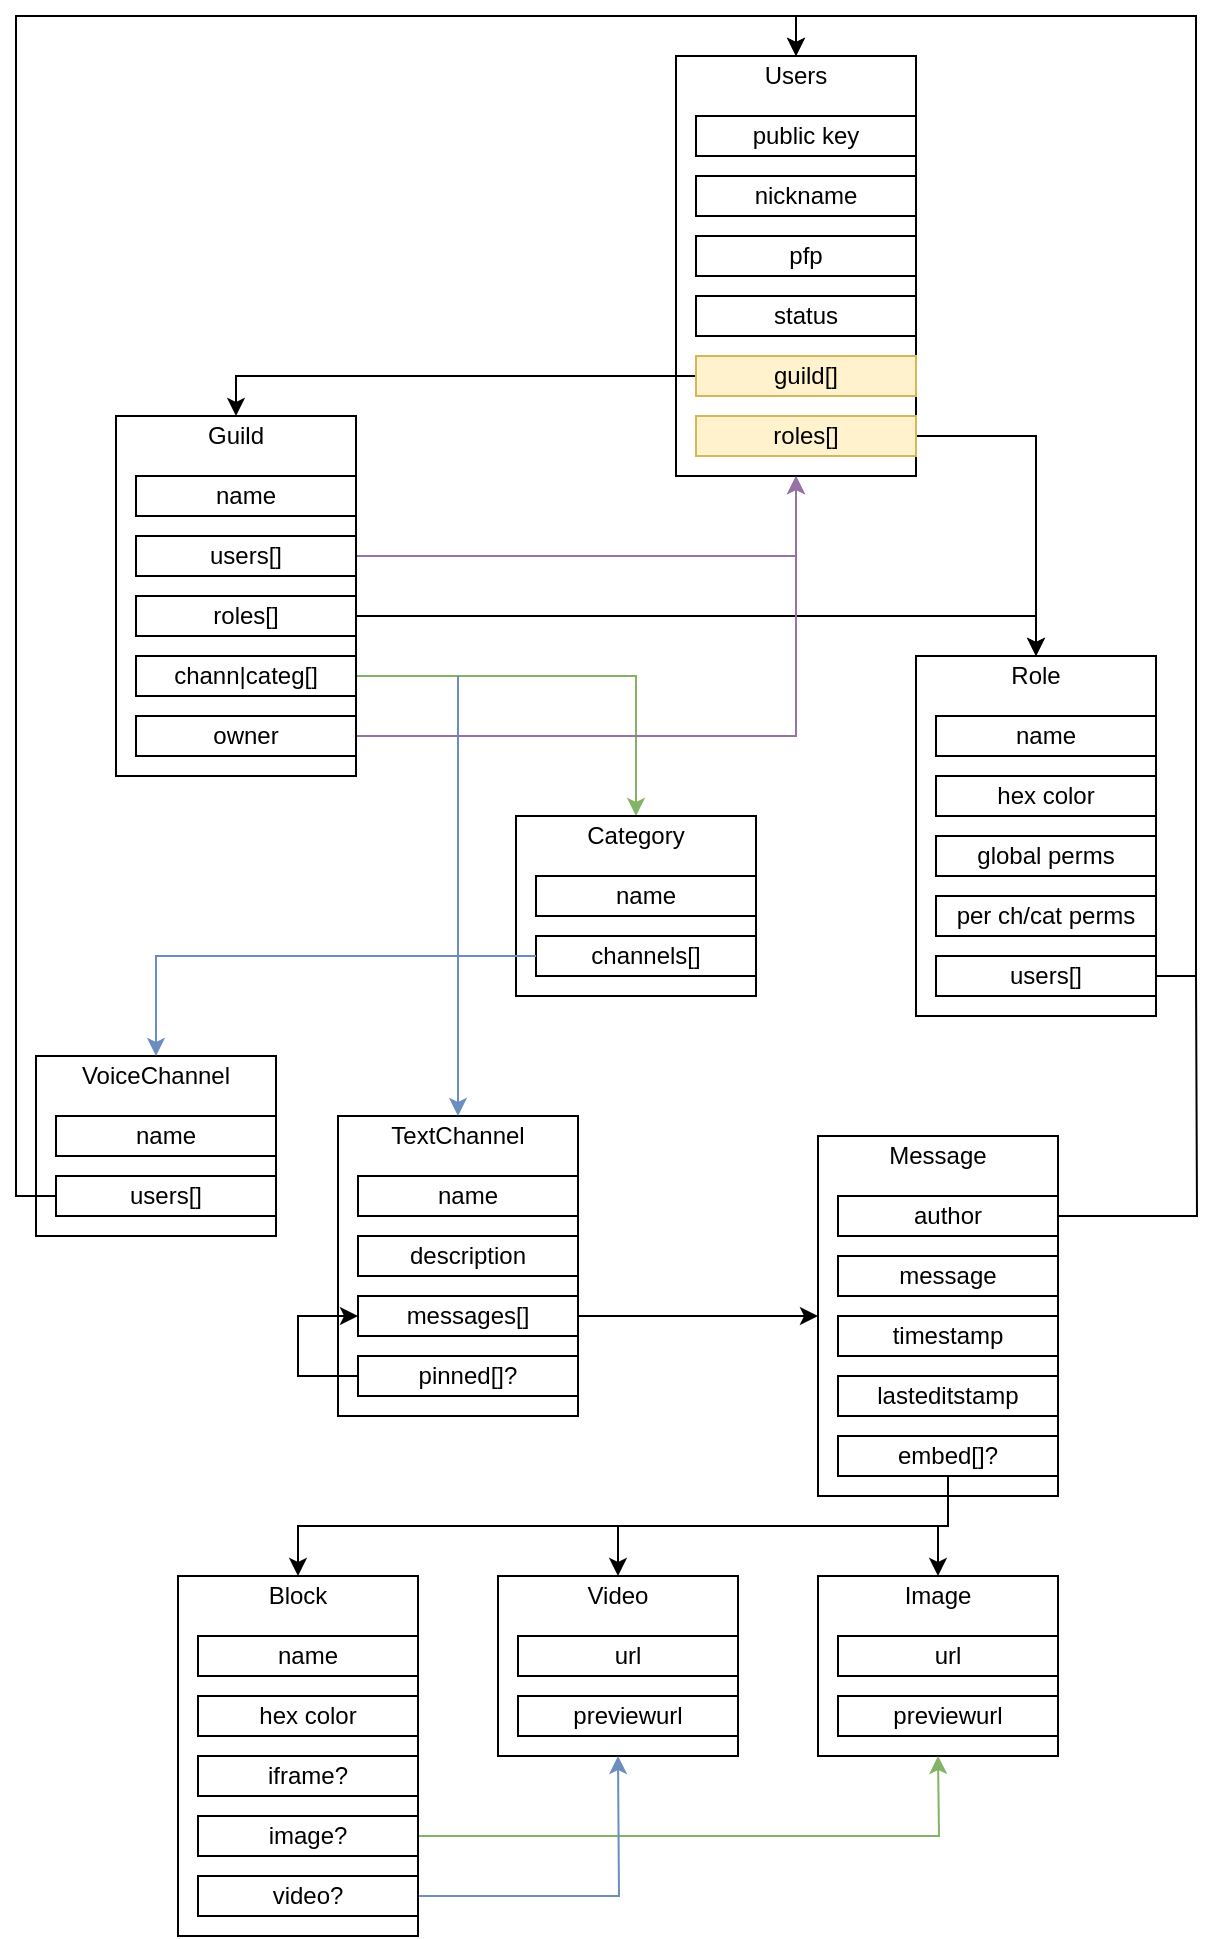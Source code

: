 <mxfile>
    <diagram id="NHwn4wscIB3xV2TAf_Lw" name="Page-1">
        <mxGraphModel dx="1118" dy="518" grid="1" gridSize="10" guides="1" tooltips="1" connect="1" arrows="1" fold="1" page="1" pageScale="1" pageWidth="827" pageHeight="1169" math="0" shadow="0">
            <root>
                <mxCell id="0"/>
                <mxCell id="1" parent="0"/>
                <mxCell id="xPs0G8bk6lF9xCZJC1In-1" value="" style="whiteSpace=wrap;html=1;" parent="1" vertex="1">
                    <mxGeometry x="169" y="220" width="120" height="180" as="geometry"/>
                </mxCell>
                <mxCell id="xPs0G8bk6lF9xCZJC1In-2" value="Guild" style="text;html=1;strokeColor=none;fillColor=none;align=center;verticalAlign=middle;whiteSpace=wrap;rounded=0;" parent="1" vertex="1">
                    <mxGeometry x="169" y="220" width="120" height="20" as="geometry"/>
                </mxCell>
                <mxCell id="5t001Vj08R8SQPkKGdrq-1" value="name" style="rounded=0;whiteSpace=wrap;html=1;" parent="1" vertex="1">
                    <mxGeometry x="179" y="250" width="110" height="20" as="geometry"/>
                </mxCell>
                <mxCell id="5t001Vj08R8SQPkKGdrq-3" style="edgeStyle=orthogonalEdgeStyle;rounded=0;orthogonalLoop=1;jettySize=auto;html=1;exitX=1;exitY=0.5;exitDx=0;exitDy=0;fillColor=#e1d5e7;strokeColor=#9673a6;" parent="1" source="5t001Vj08R8SQPkKGdrq-2" edge="1">
                    <mxGeometry relative="1" as="geometry">
                        <mxPoint x="509" y="250" as="targetPoint"/>
                        <Array as="points">
                            <mxPoint x="509" y="290"/>
                        </Array>
                    </mxGeometry>
                </mxCell>
                <mxCell id="5t001Vj08R8SQPkKGdrq-2" value="users[]" style="rounded=0;whiteSpace=wrap;html=1;" parent="1" vertex="1">
                    <mxGeometry x="179" y="280" width="110" height="20" as="geometry"/>
                </mxCell>
                <mxCell id="5t001Vj08R8SQPkKGdrq-4" value="" style="rounded=0;whiteSpace=wrap;html=1;" parent="1" vertex="1">
                    <mxGeometry x="449" y="40" width="120" height="210" as="geometry"/>
                </mxCell>
                <mxCell id="5t001Vj08R8SQPkKGdrq-5" value="Users" style="text;html=1;strokeColor=none;fillColor=none;align=center;verticalAlign=middle;whiteSpace=wrap;rounded=0;" parent="1" vertex="1">
                    <mxGeometry x="449" y="40" width="120" height="20" as="geometry"/>
                </mxCell>
                <mxCell id="5t001Vj08R8SQPkKGdrq-6" value="public key" style="rounded=0;whiteSpace=wrap;html=1;" parent="1" vertex="1">
                    <mxGeometry x="459" y="70" width="110" height="20" as="geometry"/>
                </mxCell>
                <mxCell id="5t001Vj08R8SQPkKGdrq-7" value="nickname" style="rounded=0;whiteSpace=wrap;html=1;" parent="1" vertex="1">
                    <mxGeometry x="459" y="100" width="110" height="20" as="geometry"/>
                </mxCell>
                <mxCell id="5t001Vj08R8SQPkKGdrq-9" value="pfp" style="rounded=0;whiteSpace=wrap;html=1;" parent="1" vertex="1">
                    <mxGeometry x="459" y="130" width="110" height="20" as="geometry"/>
                </mxCell>
                <mxCell id="5t001Vj08R8SQPkKGdrq-39" style="edgeStyle=orthogonalEdgeStyle;rounded=0;orthogonalLoop=1;jettySize=auto;html=1;exitX=1;exitY=0.5;exitDx=0;exitDy=0;entryX=0.5;entryY=0;entryDx=0;entryDy=0;" parent="1" source="5t001Vj08R8SQPkKGdrq-10" target="5t001Vj08R8SQPkKGdrq-40" edge="1">
                    <mxGeometry relative="1" as="geometry">
                        <mxPoint x="629" y="340" as="targetPoint"/>
                    </mxGeometry>
                </mxCell>
                <mxCell id="5t001Vj08R8SQPkKGdrq-10" value="roles[]" style="rounded=0;whiteSpace=wrap;html=1;" parent="1" vertex="1">
                    <mxGeometry x="179" y="310" width="110" height="20" as="geometry"/>
                </mxCell>
                <mxCell id="5t001Vj08R8SQPkKGdrq-32" style="edgeStyle=orthogonalEdgeStyle;rounded=0;orthogonalLoop=1;jettySize=auto;html=1;exitX=1;exitY=0.5;exitDx=0;exitDy=0;entryX=0.5;entryY=0;entryDx=0;entryDy=0;fillColor=#d5e8d4;strokeColor=#82b366;" parent="1" source="5t001Vj08R8SQPkKGdrq-11" target="5t001Vj08R8SQPkKGdrq-29" edge="1">
                    <mxGeometry relative="1" as="geometry"/>
                </mxCell>
                <mxCell id="5t001Vj08R8SQPkKGdrq-11" value="chann|categ[]" style="rounded=0;whiteSpace=wrap;html=1;" parent="1" vertex="1">
                    <mxGeometry x="179" y="340" width="110" height="20" as="geometry"/>
                </mxCell>
                <mxCell id="5t001Vj08R8SQPkKGdrq-13" style="edgeStyle=orthogonalEdgeStyle;rounded=0;orthogonalLoop=1;jettySize=auto;html=1;exitX=1;exitY=0.5;exitDx=0;exitDy=0;fillColor=#e1d5e7;strokeColor=#9673a6;entryX=0.5;entryY=1;entryDx=0;entryDy=0;" parent="1" source="5t001Vj08R8SQPkKGdrq-12" target="5t001Vj08R8SQPkKGdrq-4" edge="1">
                    <mxGeometry relative="1" as="geometry">
                        <mxPoint x="509" y="260" as="targetPoint"/>
                        <Array as="points">
                            <mxPoint x="509" y="380"/>
                        </Array>
                    </mxGeometry>
                </mxCell>
                <mxCell id="5t001Vj08R8SQPkKGdrq-12" value="owner" style="rounded=0;whiteSpace=wrap;html=1;" parent="1" vertex="1">
                    <mxGeometry x="179" y="370" width="110" height="20" as="geometry"/>
                </mxCell>
                <mxCell id="5t001Vj08R8SQPkKGdrq-14" value="status" style="rounded=0;whiteSpace=wrap;html=1;" parent="1" vertex="1">
                    <mxGeometry x="459" y="160" width="110" height="20" as="geometry"/>
                </mxCell>
                <mxCell id="5t001Vj08R8SQPkKGdrq-38" style="edgeStyle=orthogonalEdgeStyle;rounded=0;orthogonalLoop=1;jettySize=auto;html=1;exitX=0;exitY=0.5;exitDx=0;exitDy=0;entryX=0.5;entryY=0;entryDx=0;entryDy=0;" parent="1" source="5t001Vj08R8SQPkKGdrq-15" target="xPs0G8bk6lF9xCZJC1In-2" edge="1">
                    <mxGeometry relative="1" as="geometry"/>
                </mxCell>
                <mxCell id="5t001Vj08R8SQPkKGdrq-15" value="guild[]" style="rounded=0;whiteSpace=wrap;html=1;fillColor=#fff2cc;strokeColor=#d6b656;" parent="1" vertex="1">
                    <mxGeometry x="459" y="190" width="110" height="20" as="geometry"/>
                </mxCell>
                <mxCell id="5t001Vj08R8SQPkKGdrq-17" value="" style="rounded=0;whiteSpace=wrap;html=1;" parent="1" vertex="1">
                    <mxGeometry x="280" y="570" width="120" height="150" as="geometry"/>
                </mxCell>
                <mxCell id="5t001Vj08R8SQPkKGdrq-18" value="TextChannel" style="text;html=1;strokeColor=none;fillColor=none;align=center;verticalAlign=middle;whiteSpace=wrap;rounded=0;" parent="1" vertex="1">
                    <mxGeometry x="280" y="570" width="120" height="20" as="geometry"/>
                </mxCell>
                <mxCell id="5t001Vj08R8SQPkKGdrq-19" value="name" style="rounded=0;whiteSpace=wrap;html=1;" parent="1" vertex="1">
                    <mxGeometry x="290" y="600" width="110" height="20" as="geometry"/>
                </mxCell>
                <mxCell id="5t001Vj08R8SQPkKGdrq-20" value="description" style="rounded=0;whiteSpace=wrap;html=1;" parent="1" vertex="1">
                    <mxGeometry x="290" y="630" width="110" height="20" as="geometry"/>
                </mxCell>
                <mxCell id="5t001Vj08R8SQPkKGdrq-63" style="edgeStyle=orthogonalEdgeStyle;rounded=0;orthogonalLoop=1;jettySize=auto;html=1;exitX=1;exitY=0.5;exitDx=0;exitDy=0;entryX=0;entryY=0.5;entryDx=0;entryDy=0;endArrow=classic;endFill=1;strokeColor=#000000;" parent="1" source="5t001Vj08R8SQPkKGdrq-21" target="5t001Vj08R8SQPkKGdrq-25" edge="1">
                    <mxGeometry relative="1" as="geometry"/>
                </mxCell>
                <mxCell id="5t001Vj08R8SQPkKGdrq-21" value="messages[]" style="rounded=0;whiteSpace=wrap;html=1;" parent="1" vertex="1">
                    <mxGeometry x="290" y="660" width="110" height="20" as="geometry"/>
                </mxCell>
                <mxCell id="5t001Vj08R8SQPkKGdrq-46" style="edgeStyle=orthogonalEdgeStyle;rounded=0;orthogonalLoop=1;jettySize=auto;html=1;exitX=0;exitY=0.5;exitDx=0;exitDy=0;entryX=0;entryY=0.5;entryDx=0;entryDy=0;" parent="1" source="5t001Vj08R8SQPkKGdrq-22" target="5t001Vj08R8SQPkKGdrq-21" edge="1">
                    <mxGeometry relative="1" as="geometry">
                        <mxPoint x="240" y="670" as="targetPoint"/>
                        <Array as="points">
                            <mxPoint x="260" y="700"/>
                            <mxPoint x="260" y="670"/>
                        </Array>
                    </mxGeometry>
                </mxCell>
                <mxCell id="5t001Vj08R8SQPkKGdrq-22" value="pinned[]?" style="rounded=0;whiteSpace=wrap;html=1;" parent="1" vertex="1">
                    <mxGeometry x="290" y="690" width="110" height="20" as="geometry"/>
                </mxCell>
                <mxCell id="5t001Vj08R8SQPkKGdrq-25" value="" style="rounded=0;whiteSpace=wrap;html=1;" parent="1" vertex="1">
                    <mxGeometry x="520" y="580" width="120" height="180" as="geometry"/>
                </mxCell>
                <mxCell id="5t001Vj08R8SQPkKGdrq-26" value="Message" style="text;html=1;strokeColor=none;fillColor=none;align=center;verticalAlign=middle;whiteSpace=wrap;rounded=0;" parent="1" vertex="1">
                    <mxGeometry x="520" y="580" width="120" height="20" as="geometry"/>
                </mxCell>
                <mxCell id="5t001Vj08R8SQPkKGdrq-29" value="" style="rounded=0;whiteSpace=wrap;html=1;" parent="1" vertex="1">
                    <mxGeometry x="369" y="420" width="120" height="90" as="geometry"/>
                </mxCell>
                <mxCell id="5t001Vj08R8SQPkKGdrq-33" value="Category" style="text;html=1;strokeColor=none;fillColor=none;align=center;verticalAlign=middle;whiteSpace=wrap;rounded=0;" parent="1" vertex="1">
                    <mxGeometry x="369" y="420" width="120" height="20" as="geometry"/>
                </mxCell>
                <mxCell id="5t001Vj08R8SQPkKGdrq-35" value="name" style="rounded=0;whiteSpace=wrap;html=1;" parent="1" vertex="1">
                    <mxGeometry x="379" y="450" width="110" height="20" as="geometry"/>
                </mxCell>
                <mxCell id="5t001Vj08R8SQPkKGdrq-37" style="edgeStyle=orthogonalEdgeStyle;rounded=0;orthogonalLoop=1;jettySize=auto;html=1;exitX=0;exitY=0.5;exitDx=0;exitDy=0;fillColor=#dae8fc;strokeColor=#6c8ebf;entryX=0.5;entryY=0;entryDx=0;entryDy=0;" parent="1" source="5t001Vj08R8SQPkKGdrq-36" edge="1" target="5t001Vj08R8SQPkKGdrq-18">
                    <mxGeometry relative="1" as="geometry">
                        <mxPoint x="349" y="540" as="targetPoint"/>
                    </mxGeometry>
                </mxCell>
                <mxCell id="5t001Vj08R8SQPkKGdrq-36" value="channels[]" style="rounded=0;whiteSpace=wrap;html=1;" parent="1" vertex="1">
                    <mxGeometry x="379" y="480" width="110" height="20" as="geometry"/>
                </mxCell>
                <mxCell id="5t001Vj08R8SQPkKGdrq-40" value="" style="rounded=0;whiteSpace=wrap;html=1;" parent="1" vertex="1">
                    <mxGeometry x="569" y="340" width="120" height="180" as="geometry"/>
                </mxCell>
                <mxCell id="5t001Vj08R8SQPkKGdrq-41" value="Role" style="text;html=1;strokeColor=none;fillColor=none;align=center;verticalAlign=middle;whiteSpace=wrap;rounded=0;" parent="1" vertex="1">
                    <mxGeometry x="569" y="340" width="120" height="20" as="geometry"/>
                </mxCell>
                <mxCell id="5t001Vj08R8SQPkKGdrq-42" value="name" style="rounded=0;whiteSpace=wrap;html=1;" parent="1" vertex="1">
                    <mxGeometry x="579" y="370" width="110" height="20" as="geometry"/>
                </mxCell>
                <mxCell id="5t001Vj08R8SQPkKGdrq-43" value="hex color" style="rounded=0;whiteSpace=wrap;html=1;" parent="1" vertex="1">
                    <mxGeometry x="579" y="400" width="110" height="20" as="geometry"/>
                </mxCell>
                <mxCell id="5t001Vj08R8SQPkKGdrq-44" value="global perms" style="rounded=0;whiteSpace=wrap;html=1;" parent="1" vertex="1">
                    <mxGeometry x="579" y="430" width="110" height="20" as="geometry"/>
                </mxCell>
                <mxCell id="5t001Vj08R8SQPkKGdrq-45" value="per ch/cat perms" style="rounded=0;whiteSpace=wrap;html=1;" parent="1" vertex="1">
                    <mxGeometry x="579" y="460" width="110" height="20" as="geometry"/>
                </mxCell>
                <mxCell id="5t001Vj08R8SQPkKGdrq-48" style="edgeStyle=orthogonalEdgeStyle;rounded=0;orthogonalLoop=1;jettySize=auto;html=1;exitX=1;exitY=0.5;exitDx=0;exitDy=0;entryX=0.5;entryY=0;entryDx=0;entryDy=0;" parent="1" source="5t001Vj08R8SQPkKGdrq-47" target="5t001Vj08R8SQPkKGdrq-5" edge="1">
                    <mxGeometry relative="1" as="geometry"/>
                </mxCell>
                <mxCell id="5t001Vj08R8SQPkKGdrq-47" value="users[]" style="rounded=0;whiteSpace=wrap;html=1;" parent="1" vertex="1">
                    <mxGeometry x="579" y="490" width="110" height="20" as="geometry"/>
                </mxCell>
                <mxCell id="5t001Vj08R8SQPkKGdrq-49" value="" style="rounded=0;whiteSpace=wrap;html=1;" parent="1" vertex="1">
                    <mxGeometry x="129" y="540" width="120" height="90" as="geometry"/>
                </mxCell>
                <mxCell id="5t001Vj08R8SQPkKGdrq-50" value="VoiceChannel" style="text;html=1;strokeColor=none;fillColor=none;align=center;verticalAlign=middle;whiteSpace=wrap;rounded=0;" parent="1" vertex="1">
                    <mxGeometry x="129" y="540" width="120" height="20" as="geometry"/>
                </mxCell>
                <mxCell id="5t001Vj08R8SQPkKGdrq-51" value="name" style="rounded=0;whiteSpace=wrap;html=1;" parent="1" vertex="1">
                    <mxGeometry x="139" y="570" width="110" height="20" as="geometry"/>
                </mxCell>
                <mxCell id="5t001Vj08R8SQPkKGdrq-53" style="edgeStyle=orthogonalEdgeStyle;rounded=0;orthogonalLoop=1;jettySize=auto;html=1;exitX=0;exitY=0.5;exitDx=0;exitDy=0;entryX=0.5;entryY=0;entryDx=0;entryDy=0;" parent="1" source="5t001Vj08R8SQPkKGdrq-52" target="5t001Vj08R8SQPkKGdrq-5" edge="1">
                    <mxGeometry relative="1" as="geometry"/>
                </mxCell>
                <mxCell id="5t001Vj08R8SQPkKGdrq-52" value="users[]" style="rounded=0;whiteSpace=wrap;html=1;" parent="1" vertex="1">
                    <mxGeometry x="139" y="600" width="110" height="20" as="geometry"/>
                </mxCell>
                <mxCell id="5t001Vj08R8SQPkKGdrq-54" value="" style="endArrow=classic;html=1;entryX=0.5;entryY=0;entryDx=0;entryDy=0;rounded=0;fillColor=#dae8fc;strokeColor=#6c8ebf;exitX=0;exitY=0.5;exitDx=0;exitDy=0;" parent="1" target="5t001Vj08R8SQPkKGdrq-50" edge="1" source="5t001Vj08R8SQPkKGdrq-36">
                    <mxGeometry width="50" height="50" relative="1" as="geometry">
                        <mxPoint x="360" y="490" as="sourcePoint"/>
                        <mxPoint x="189" y="490" as="targetPoint"/>
                        <Array as="points">
                            <mxPoint x="189" y="490"/>
                        </Array>
                    </mxGeometry>
                </mxCell>
                <mxCell id="5t001Vj08R8SQPkKGdrq-56" style="edgeStyle=orthogonalEdgeStyle;rounded=0;orthogonalLoop=1;jettySize=auto;html=1;exitX=1;exitY=0.5;exitDx=0;exitDy=0;strokeColor=#000000;endArrow=none;endFill=0;" parent="1" source="5t001Vj08R8SQPkKGdrq-55" edge="1">
                    <mxGeometry relative="1" as="geometry">
                        <mxPoint x="709" y="500" as="targetPoint"/>
                    </mxGeometry>
                </mxCell>
                <mxCell id="5t001Vj08R8SQPkKGdrq-55" value="author" style="rounded=0;whiteSpace=wrap;html=1;" parent="1" vertex="1">
                    <mxGeometry x="530" y="610" width="110" height="20" as="geometry"/>
                </mxCell>
                <mxCell id="5t001Vj08R8SQPkKGdrq-57" value="message" style="rounded=0;whiteSpace=wrap;html=1;" parent="1" vertex="1">
                    <mxGeometry x="530" y="640" width="110" height="20" as="geometry"/>
                </mxCell>
                <mxCell id="5t001Vj08R8SQPkKGdrq-58" value="timestamp" style="rounded=0;whiteSpace=wrap;html=1;" parent="1" vertex="1">
                    <mxGeometry x="530" y="670" width="110" height="20" as="geometry"/>
                </mxCell>
                <mxCell id="5t001Vj08R8SQPkKGdrq-59" value="lasteditstamp" style="rounded=0;whiteSpace=wrap;html=1;" parent="1" vertex="1">
                    <mxGeometry x="530" y="700" width="110" height="20" as="geometry"/>
                </mxCell>
                <mxCell id="5t001Vj08R8SQPkKGdrq-64" style="edgeStyle=orthogonalEdgeStyle;rounded=0;orthogonalLoop=1;jettySize=auto;html=1;exitX=0.5;exitY=1;exitDx=0;exitDy=0;entryX=0.5;entryY=0;entryDx=0;entryDy=0;endArrow=classic;endFill=1;strokeColor=#000000;" parent="1" source="5t001Vj08R8SQPkKGdrq-60" target="5t001Vj08R8SQPkKGdrq-61" edge="1">
                    <mxGeometry relative="1" as="geometry"/>
                </mxCell>
                <mxCell id="5t001Vj08R8SQPkKGdrq-69" style="edgeStyle=orthogonalEdgeStyle;rounded=0;orthogonalLoop=1;jettySize=auto;html=1;exitX=0.5;exitY=1;exitDx=0;exitDy=0;entryX=0.5;entryY=0;entryDx=0;entryDy=0;endArrow=classic;endFill=1;strokeColor=#000000;" parent="1" source="5t001Vj08R8SQPkKGdrq-60" target="5t001Vj08R8SQPkKGdrq-68" edge="1">
                    <mxGeometry relative="1" as="geometry"/>
                </mxCell>
                <mxCell id="5t001Vj08R8SQPkKGdrq-74" style="edgeStyle=orthogonalEdgeStyle;rounded=0;orthogonalLoop=1;jettySize=auto;html=1;exitX=0.5;exitY=1;exitDx=0;exitDy=0;entryX=0.5;entryY=0;entryDx=0;entryDy=0;endArrow=classic;endFill=1;strokeColor=#000000;" parent="1" source="5t001Vj08R8SQPkKGdrq-60" target="5t001Vj08R8SQPkKGdrq-73" edge="1">
                    <mxGeometry relative="1" as="geometry"/>
                </mxCell>
                <mxCell id="5t001Vj08R8SQPkKGdrq-60" value="embed[]?" style="rounded=0;whiteSpace=wrap;html=1;" parent="1" vertex="1">
                    <mxGeometry x="530" y="730" width="110" height="20" as="geometry"/>
                </mxCell>
                <mxCell id="5t001Vj08R8SQPkKGdrq-61" value="" style="rounded=0;whiteSpace=wrap;html=1;" parent="1" vertex="1">
                    <mxGeometry x="520" y="800" width="120" height="90" as="geometry"/>
                </mxCell>
                <mxCell id="5t001Vj08R8SQPkKGdrq-65" value="Image" style="text;html=1;strokeColor=none;fillColor=none;align=center;verticalAlign=middle;whiteSpace=wrap;rounded=0;" parent="1" vertex="1">
                    <mxGeometry x="520" y="800" width="120" height="20" as="geometry"/>
                </mxCell>
                <mxCell id="5t001Vj08R8SQPkKGdrq-66" value="url" style="rounded=0;whiteSpace=wrap;html=1;" parent="1" vertex="1">
                    <mxGeometry x="530" y="830" width="110" height="20" as="geometry"/>
                </mxCell>
                <mxCell id="5t001Vj08R8SQPkKGdrq-67" value="previewurl" style="rounded=0;whiteSpace=wrap;html=1;" parent="1" vertex="1">
                    <mxGeometry x="530" y="860" width="110" height="20" as="geometry"/>
                </mxCell>
                <mxCell id="5t001Vj08R8SQPkKGdrq-68" value="" style="rounded=0;whiteSpace=wrap;html=1;" parent="1" vertex="1">
                    <mxGeometry x="360" y="800" width="120" height="90" as="geometry"/>
                </mxCell>
                <mxCell id="5t001Vj08R8SQPkKGdrq-70" value="Video" style="text;html=1;strokeColor=none;fillColor=none;align=center;verticalAlign=middle;whiteSpace=wrap;rounded=0;" parent="1" vertex="1">
                    <mxGeometry x="360" y="800" width="120" height="20" as="geometry"/>
                </mxCell>
                <mxCell id="5t001Vj08R8SQPkKGdrq-71" value="url" style="rounded=0;whiteSpace=wrap;html=1;" parent="1" vertex="1">
                    <mxGeometry x="370" y="830" width="110" height="20" as="geometry"/>
                </mxCell>
                <mxCell id="5t001Vj08R8SQPkKGdrq-72" value="previewurl" style="rounded=0;whiteSpace=wrap;html=1;" parent="1" vertex="1">
                    <mxGeometry x="370" y="860" width="110" height="20" as="geometry"/>
                </mxCell>
                <mxCell id="5t001Vj08R8SQPkKGdrq-73" value="" style="rounded=0;whiteSpace=wrap;html=1;" parent="1" vertex="1">
                    <mxGeometry x="200" y="800" width="120" height="180" as="geometry"/>
                </mxCell>
                <mxCell id="5t001Vj08R8SQPkKGdrq-75" value="Block" style="text;html=1;strokeColor=none;fillColor=none;align=center;verticalAlign=middle;whiteSpace=wrap;rounded=0;" parent="1" vertex="1">
                    <mxGeometry x="200" y="800" width="120" height="20" as="geometry"/>
                </mxCell>
                <mxCell id="5t001Vj08R8SQPkKGdrq-76" value="name" style="rounded=0;whiteSpace=wrap;html=1;" parent="1" vertex="1">
                    <mxGeometry x="210" y="830" width="110" height="20" as="geometry"/>
                </mxCell>
                <mxCell id="5t001Vj08R8SQPkKGdrq-77" value="iframe?" style="rounded=0;whiteSpace=wrap;html=1;" parent="1" vertex="1">
                    <mxGeometry x="210" y="890" width="110" height="20" as="geometry"/>
                </mxCell>
                <mxCell id="5t001Vj08R8SQPkKGdrq-83" style="edgeStyle=orthogonalEdgeStyle;rounded=0;orthogonalLoop=1;jettySize=auto;html=1;exitX=1;exitY=0.5;exitDx=0;exitDy=0;endArrow=classic;endFill=1;strokeColor=#82b366;fillColor=#d5e8d4;" parent="1" source="5t001Vj08R8SQPkKGdrq-78" edge="1">
                    <mxGeometry relative="1" as="geometry">
                        <mxPoint x="580" y="890" as="targetPoint"/>
                    </mxGeometry>
                </mxCell>
                <mxCell id="5t001Vj08R8SQPkKGdrq-78" value="image?" style="rounded=0;whiteSpace=wrap;html=1;" parent="1" vertex="1">
                    <mxGeometry x="210" y="920" width="110" height="20" as="geometry"/>
                </mxCell>
                <mxCell id="5t001Vj08R8SQPkKGdrq-84" style="edgeStyle=orthogonalEdgeStyle;rounded=0;orthogonalLoop=1;jettySize=auto;html=1;exitX=1;exitY=0.5;exitDx=0;exitDy=0;endArrow=classic;endFill=1;strokeColor=#6c8ebf;fillColor=#dae8fc;" parent="1" source="5t001Vj08R8SQPkKGdrq-80" edge="1">
                    <mxGeometry relative="1" as="geometry">
                        <mxPoint x="420" y="890" as="targetPoint"/>
                    </mxGeometry>
                </mxCell>
                <mxCell id="5t001Vj08R8SQPkKGdrq-80" value="video?" style="rounded=0;whiteSpace=wrap;html=1;" parent="1" vertex="1">
                    <mxGeometry x="210" y="950" width="110" height="20" as="geometry"/>
                </mxCell>
                <mxCell id="5t001Vj08R8SQPkKGdrq-82" value="hex color" style="rounded=0;whiteSpace=wrap;html=1;" parent="1" vertex="1">
                    <mxGeometry x="210" y="860" width="110" height="20" as="geometry"/>
                </mxCell>
                <mxCell id="inAlBXRZNF1pDS3oXqa1-2" style="edgeStyle=orthogonalEdgeStyle;rounded=0;orthogonalLoop=1;jettySize=auto;html=1;exitX=1;exitY=0.5;exitDx=0;exitDy=0;entryX=0.5;entryY=0;entryDx=0;entryDy=0;" parent="1" source="inAlBXRZNF1pDS3oXqa1-1" target="5t001Vj08R8SQPkKGdrq-41" edge="1">
                    <mxGeometry relative="1" as="geometry"/>
                </mxCell>
                <mxCell id="inAlBXRZNF1pDS3oXqa1-1" value="roles[]" style="rounded=0;whiteSpace=wrap;html=1;fillColor=#fff2cc;strokeColor=#d6b656;" parent="1" vertex="1">
                    <mxGeometry x="459" y="220" width="110" height="20" as="geometry"/>
                </mxCell>
                <mxCell id="2" value="" style="endArrow=none;html=1;fillColor=#dae8fc;strokeColor=#6c8ebf;endFill=0;" edge="1" parent="1">
                    <mxGeometry width="50" height="50" relative="1" as="geometry">
                        <mxPoint x="340" y="350" as="sourcePoint"/>
                        <mxPoint x="340" y="490" as="targetPoint"/>
                    </mxGeometry>
                </mxCell>
            </root>
        </mxGraphModel>
    </diagram>
</mxfile>